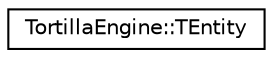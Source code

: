 digraph "Graphical Class Hierarchy"
{
 // LATEX_PDF_SIZE
  edge [fontname="Helvetica",fontsize="10",labelfontname="Helvetica",labelfontsize="10"];
  node [fontname="Helvetica",fontsize="10",shape=record];
  rankdir="LR";
  Node0 [label="TortillaEngine::TEntity",height=0.2,width=0.4,color="black", fillcolor="white", style="filled",URL="$class_tortilla_engine_1_1_t_entity.html",tooltip="An object in the scene."];
}
